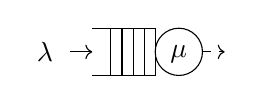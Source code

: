 \begin{tikzpicture}

% ----------------------Moduler 1: A Queue--------------------------------------------
\tikzset{
	queue_mode_for_peer/.pic = {
	% draw scope 0.4
	\begin{scope}[scale=0.4]

	% draw line
	\draw (0,0) -- ++(2cm,0) -- ++(0,-1.5cm) -- ++(-2cm,0);
	\foreach \i in {1,...,4}
  		\draw (2cm-\i*10pt,0) -- +(0,-1.5cm);

	% the circle
	\draw (2.75,-0.75cm) circle [radius=0.75cm];

	% the arrows and labels
	\draw[dashed,->] (3.5,-0.75) -- +(20pt,0);
	\draw[<-] (0,-0.75) -- +(-20pt,0) node[left] {};

	\end{scope}
	}
}

\node [below] at (13.1,-0.05) {$\lambda$};
\node [below] at (14.8,-0.1) {$\mu$};

% ----------------------Component 4: Commit--------------------------------------------
\pic at (13.7, 0) {queue_mode_for_peer};


\end{tikzpicture}
